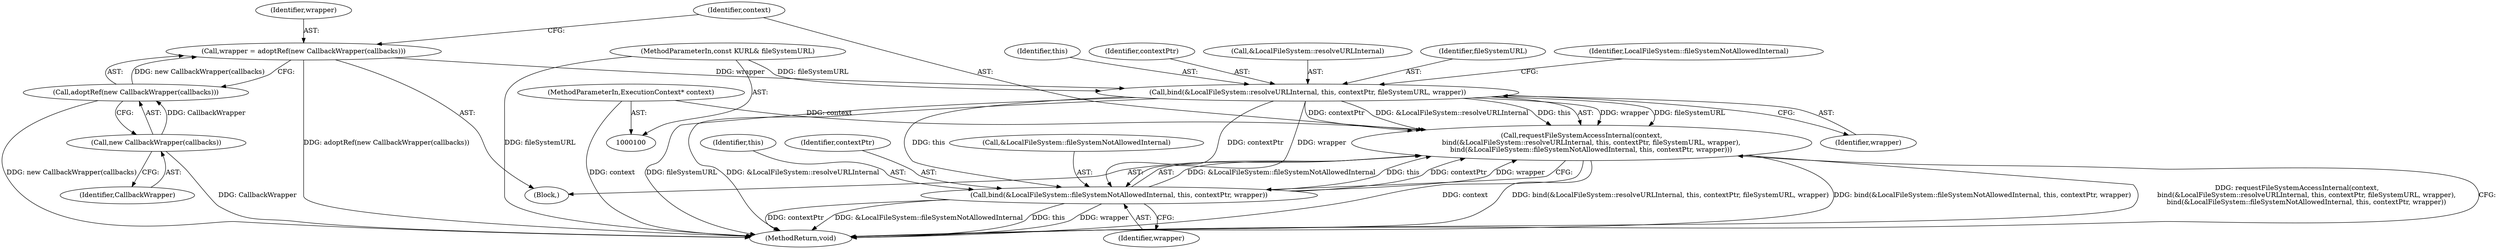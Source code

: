 digraph "1_Chrome_02c8303512ebed345011f7b545e2f418799be2f0_17@pointer" {
"1000112" [label="(Call,requestFileSystemAccessInternal(context,\n         bind(&LocalFileSystem::resolveURLInternal, this, contextPtr, fileSystemURL, wrapper),\n         bind(&LocalFileSystem::fileSystemNotAllowedInternal, this, contextPtr, wrapper)))"];
"1000101" [label="(MethodParameterIn,ExecutionContext* context)"];
"1000114" [label="(Call,bind(&LocalFileSystem::resolveURLInternal, this, contextPtr, fileSystemURL, wrapper))"];
"1000102" [label="(MethodParameterIn,const KURL& fileSystemURL)"];
"1000107" [label="(Call,wrapper = adoptRef(new CallbackWrapper(callbacks)))"];
"1000109" [label="(Call,adoptRef(new CallbackWrapper(callbacks)))"];
"1000110" [label="(Call,new CallbackWrapper(callbacks))"];
"1000121" [label="(Call,bind(&LocalFileSystem::fileSystemNotAllowedInternal, this, contextPtr, wrapper))"];
"1000112" [label="(Call,requestFileSystemAccessInternal(context,\n         bind(&LocalFileSystem::resolveURLInternal, this, contextPtr, fileSystemURL, wrapper),\n         bind(&LocalFileSystem::fileSystemNotAllowedInternal, this, contextPtr, wrapper)))"];
"1000125" [label="(Identifier,contextPtr)"];
"1000104" [label="(Block,)"];
"1000115" [label="(Call,&LocalFileSystem::resolveURLInternal)"];
"1000108" [label="(Identifier,wrapper)"];
"1000119" [label="(Identifier,fileSystemURL)"];
"1000126" [label="(Identifier,wrapper)"];
"1000123" [label="(Identifier,LocalFileSystem::fileSystemNotAllowedInternal)"];
"1000121" [label="(Call,bind(&LocalFileSystem::fileSystemNotAllowedInternal, this, contextPtr, wrapper))"];
"1000117" [label="(Identifier,this)"];
"1000110" [label="(Call,new CallbackWrapper(callbacks))"];
"1000111" [label="(Identifier,CallbackWrapper)"];
"1000120" [label="(Identifier,wrapper)"];
"1000124" [label="(Identifier,this)"];
"1000101" [label="(MethodParameterIn,ExecutionContext* context)"];
"1000102" [label="(MethodParameterIn,const KURL& fileSystemURL)"];
"1000122" [label="(Call,&LocalFileSystem::fileSystemNotAllowedInternal)"];
"1000114" [label="(Call,bind(&LocalFileSystem::resolveURLInternal, this, contextPtr, fileSystemURL, wrapper))"];
"1000109" [label="(Call,adoptRef(new CallbackWrapper(callbacks)))"];
"1000107" [label="(Call,wrapper = adoptRef(new CallbackWrapper(callbacks)))"];
"1000118" [label="(Identifier,contextPtr)"];
"1000127" [label="(MethodReturn,void)"];
"1000113" [label="(Identifier,context)"];
"1000112" -> "1000104"  [label="AST: "];
"1000112" -> "1000121"  [label="CFG: "];
"1000113" -> "1000112"  [label="AST: "];
"1000114" -> "1000112"  [label="AST: "];
"1000121" -> "1000112"  [label="AST: "];
"1000127" -> "1000112"  [label="CFG: "];
"1000112" -> "1000127"  [label="DDG: bind(&LocalFileSystem::resolveURLInternal, this, contextPtr, fileSystemURL, wrapper)"];
"1000112" -> "1000127"  [label="DDG: bind(&LocalFileSystem::fileSystemNotAllowedInternal, this, contextPtr, wrapper)"];
"1000112" -> "1000127"  [label="DDG: requestFileSystemAccessInternal(context,\n         bind(&LocalFileSystem::resolveURLInternal, this, contextPtr, fileSystemURL, wrapper),\n         bind(&LocalFileSystem::fileSystemNotAllowedInternal, this, contextPtr, wrapper))"];
"1000112" -> "1000127"  [label="DDG: context"];
"1000101" -> "1000112"  [label="DDG: context"];
"1000114" -> "1000112"  [label="DDG: wrapper"];
"1000114" -> "1000112"  [label="DDG: fileSystemURL"];
"1000114" -> "1000112"  [label="DDG: contextPtr"];
"1000114" -> "1000112"  [label="DDG: &LocalFileSystem::resolveURLInternal"];
"1000114" -> "1000112"  [label="DDG: this"];
"1000121" -> "1000112"  [label="DDG: &LocalFileSystem::fileSystemNotAllowedInternal"];
"1000121" -> "1000112"  [label="DDG: this"];
"1000121" -> "1000112"  [label="DDG: contextPtr"];
"1000121" -> "1000112"  [label="DDG: wrapper"];
"1000101" -> "1000100"  [label="AST: "];
"1000101" -> "1000127"  [label="DDG: context"];
"1000114" -> "1000120"  [label="CFG: "];
"1000115" -> "1000114"  [label="AST: "];
"1000117" -> "1000114"  [label="AST: "];
"1000118" -> "1000114"  [label="AST: "];
"1000119" -> "1000114"  [label="AST: "];
"1000120" -> "1000114"  [label="AST: "];
"1000123" -> "1000114"  [label="CFG: "];
"1000114" -> "1000127"  [label="DDG: fileSystemURL"];
"1000114" -> "1000127"  [label="DDG: &LocalFileSystem::resolveURLInternal"];
"1000102" -> "1000114"  [label="DDG: fileSystemURL"];
"1000107" -> "1000114"  [label="DDG: wrapper"];
"1000114" -> "1000121"  [label="DDG: this"];
"1000114" -> "1000121"  [label="DDG: contextPtr"];
"1000114" -> "1000121"  [label="DDG: wrapper"];
"1000102" -> "1000100"  [label="AST: "];
"1000102" -> "1000127"  [label="DDG: fileSystemURL"];
"1000107" -> "1000104"  [label="AST: "];
"1000107" -> "1000109"  [label="CFG: "];
"1000108" -> "1000107"  [label="AST: "];
"1000109" -> "1000107"  [label="AST: "];
"1000113" -> "1000107"  [label="CFG: "];
"1000107" -> "1000127"  [label="DDG: adoptRef(new CallbackWrapper(callbacks))"];
"1000109" -> "1000107"  [label="DDG: new CallbackWrapper(callbacks)"];
"1000109" -> "1000110"  [label="CFG: "];
"1000110" -> "1000109"  [label="AST: "];
"1000109" -> "1000127"  [label="DDG: new CallbackWrapper(callbacks)"];
"1000110" -> "1000109"  [label="DDG: CallbackWrapper"];
"1000110" -> "1000111"  [label="CFG: "];
"1000111" -> "1000110"  [label="AST: "];
"1000110" -> "1000127"  [label="DDG: CallbackWrapper"];
"1000121" -> "1000126"  [label="CFG: "];
"1000122" -> "1000121"  [label="AST: "];
"1000124" -> "1000121"  [label="AST: "];
"1000125" -> "1000121"  [label="AST: "];
"1000126" -> "1000121"  [label="AST: "];
"1000121" -> "1000127"  [label="DDG: wrapper"];
"1000121" -> "1000127"  [label="DDG: contextPtr"];
"1000121" -> "1000127"  [label="DDG: &LocalFileSystem::fileSystemNotAllowedInternal"];
"1000121" -> "1000127"  [label="DDG: this"];
}
